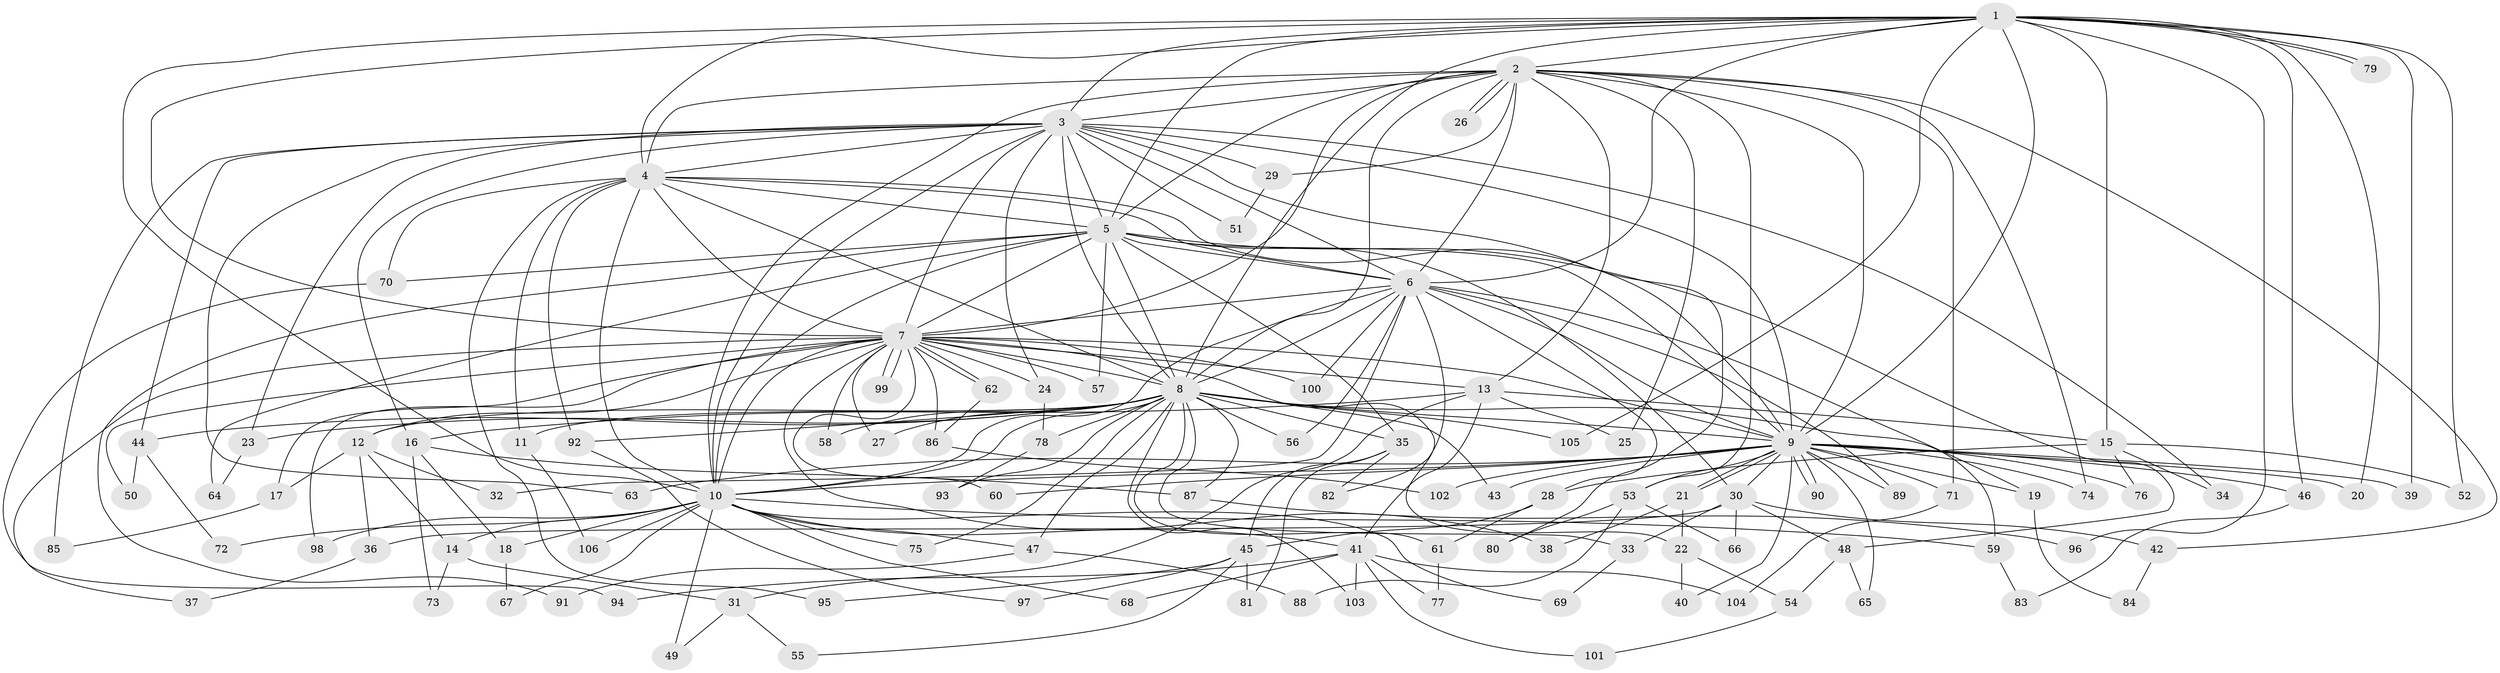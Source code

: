 // coarse degree distribution, {19: 0.03225806451612903, 23: 0.03225806451612903, 13: 0.03225806451612903, 11: 0.03225806451612903, 7: 0.03225806451612903, 4: 0.0967741935483871, 5: 0.06451612903225806, 2: 0.5161290322580645, 3: 0.0967741935483871, 1: 0.06451612903225806}
// Generated by graph-tools (version 1.1) at 2025/17/03/04/25 18:17:50]
// undirected, 106 vertices, 237 edges
graph export_dot {
graph [start="1"]
  node [color=gray90,style=filled];
  1;
  2;
  3;
  4;
  5;
  6;
  7;
  8;
  9;
  10;
  11;
  12;
  13;
  14;
  15;
  16;
  17;
  18;
  19;
  20;
  21;
  22;
  23;
  24;
  25;
  26;
  27;
  28;
  29;
  30;
  31;
  32;
  33;
  34;
  35;
  36;
  37;
  38;
  39;
  40;
  41;
  42;
  43;
  44;
  45;
  46;
  47;
  48;
  49;
  50;
  51;
  52;
  53;
  54;
  55;
  56;
  57;
  58;
  59;
  60;
  61;
  62;
  63;
  64;
  65;
  66;
  67;
  68;
  69;
  70;
  71;
  72;
  73;
  74;
  75;
  76;
  77;
  78;
  79;
  80;
  81;
  82;
  83;
  84;
  85;
  86;
  87;
  88;
  89;
  90;
  91;
  92;
  93;
  94;
  95;
  96;
  97;
  98;
  99;
  100;
  101;
  102;
  103;
  104;
  105;
  106;
  1 -- 2;
  1 -- 3;
  1 -- 4;
  1 -- 5;
  1 -- 6;
  1 -- 7;
  1 -- 8;
  1 -- 9;
  1 -- 10;
  1 -- 15;
  1 -- 20;
  1 -- 39;
  1 -- 46;
  1 -- 52;
  1 -- 79;
  1 -- 79;
  1 -- 96;
  1 -- 105;
  2 -- 3;
  2 -- 4;
  2 -- 5;
  2 -- 6;
  2 -- 7;
  2 -- 8;
  2 -- 9;
  2 -- 10;
  2 -- 13;
  2 -- 25;
  2 -- 26;
  2 -- 26;
  2 -- 29;
  2 -- 42;
  2 -- 53;
  2 -- 71;
  2 -- 74;
  3 -- 4;
  3 -- 5;
  3 -- 6;
  3 -- 7;
  3 -- 8;
  3 -- 9;
  3 -- 10;
  3 -- 16;
  3 -- 23;
  3 -- 24;
  3 -- 29;
  3 -- 34;
  3 -- 44;
  3 -- 51;
  3 -- 63;
  3 -- 80;
  3 -- 85;
  4 -- 5;
  4 -- 6;
  4 -- 7;
  4 -- 8;
  4 -- 9;
  4 -- 10;
  4 -- 11;
  4 -- 70;
  4 -- 92;
  4 -- 95;
  5 -- 6;
  5 -- 7;
  5 -- 8;
  5 -- 9;
  5 -- 10;
  5 -- 30;
  5 -- 35;
  5 -- 48;
  5 -- 57;
  5 -- 64;
  5 -- 70;
  5 -- 91;
  6 -- 7;
  6 -- 8;
  6 -- 9;
  6 -- 10;
  6 -- 19;
  6 -- 28;
  6 -- 32;
  6 -- 56;
  6 -- 82;
  6 -- 89;
  6 -- 100;
  7 -- 8;
  7 -- 9;
  7 -- 10;
  7 -- 12;
  7 -- 13;
  7 -- 17;
  7 -- 22;
  7 -- 24;
  7 -- 27;
  7 -- 37;
  7 -- 38;
  7 -- 50;
  7 -- 57;
  7 -- 58;
  7 -- 60;
  7 -- 62;
  7 -- 62;
  7 -- 86;
  7 -- 98;
  7 -- 99;
  7 -- 99;
  7 -- 100;
  8 -- 9;
  8 -- 10;
  8 -- 11;
  8 -- 12;
  8 -- 23;
  8 -- 27;
  8 -- 33;
  8 -- 35;
  8 -- 43;
  8 -- 44;
  8 -- 47;
  8 -- 56;
  8 -- 58;
  8 -- 59;
  8 -- 61;
  8 -- 75;
  8 -- 78;
  8 -- 87;
  8 -- 92;
  8 -- 93;
  8 -- 103;
  8 -- 105;
  9 -- 10;
  9 -- 19;
  9 -- 20;
  9 -- 21;
  9 -- 21;
  9 -- 30;
  9 -- 39;
  9 -- 40;
  9 -- 43;
  9 -- 46;
  9 -- 53;
  9 -- 60;
  9 -- 63;
  9 -- 65;
  9 -- 71;
  9 -- 74;
  9 -- 76;
  9 -- 89;
  9 -- 90;
  9 -- 90;
  9 -- 102;
  10 -- 14;
  10 -- 18;
  10 -- 41;
  10 -- 47;
  10 -- 49;
  10 -- 59;
  10 -- 67;
  10 -- 68;
  10 -- 69;
  10 -- 72;
  10 -- 75;
  10 -- 98;
  10 -- 106;
  11 -- 106;
  12 -- 14;
  12 -- 17;
  12 -- 32;
  12 -- 36;
  13 -- 15;
  13 -- 16;
  13 -- 25;
  13 -- 31;
  13 -- 41;
  14 -- 31;
  14 -- 73;
  15 -- 28;
  15 -- 34;
  15 -- 52;
  15 -- 76;
  16 -- 18;
  16 -- 73;
  16 -- 87;
  17 -- 85;
  18 -- 67;
  19 -- 84;
  21 -- 22;
  21 -- 38;
  22 -- 40;
  22 -- 54;
  23 -- 64;
  24 -- 78;
  28 -- 45;
  28 -- 61;
  29 -- 51;
  30 -- 33;
  30 -- 36;
  30 -- 42;
  30 -- 48;
  30 -- 66;
  31 -- 49;
  31 -- 55;
  33 -- 69;
  35 -- 45;
  35 -- 81;
  35 -- 82;
  36 -- 37;
  41 -- 68;
  41 -- 77;
  41 -- 94;
  41 -- 101;
  41 -- 103;
  41 -- 104;
  42 -- 84;
  44 -- 50;
  44 -- 72;
  45 -- 55;
  45 -- 81;
  45 -- 95;
  45 -- 97;
  46 -- 83;
  47 -- 88;
  47 -- 91;
  48 -- 54;
  48 -- 65;
  53 -- 66;
  53 -- 80;
  53 -- 88;
  54 -- 101;
  59 -- 83;
  61 -- 77;
  62 -- 86;
  70 -- 94;
  71 -- 104;
  78 -- 93;
  86 -- 102;
  87 -- 96;
  92 -- 97;
}
